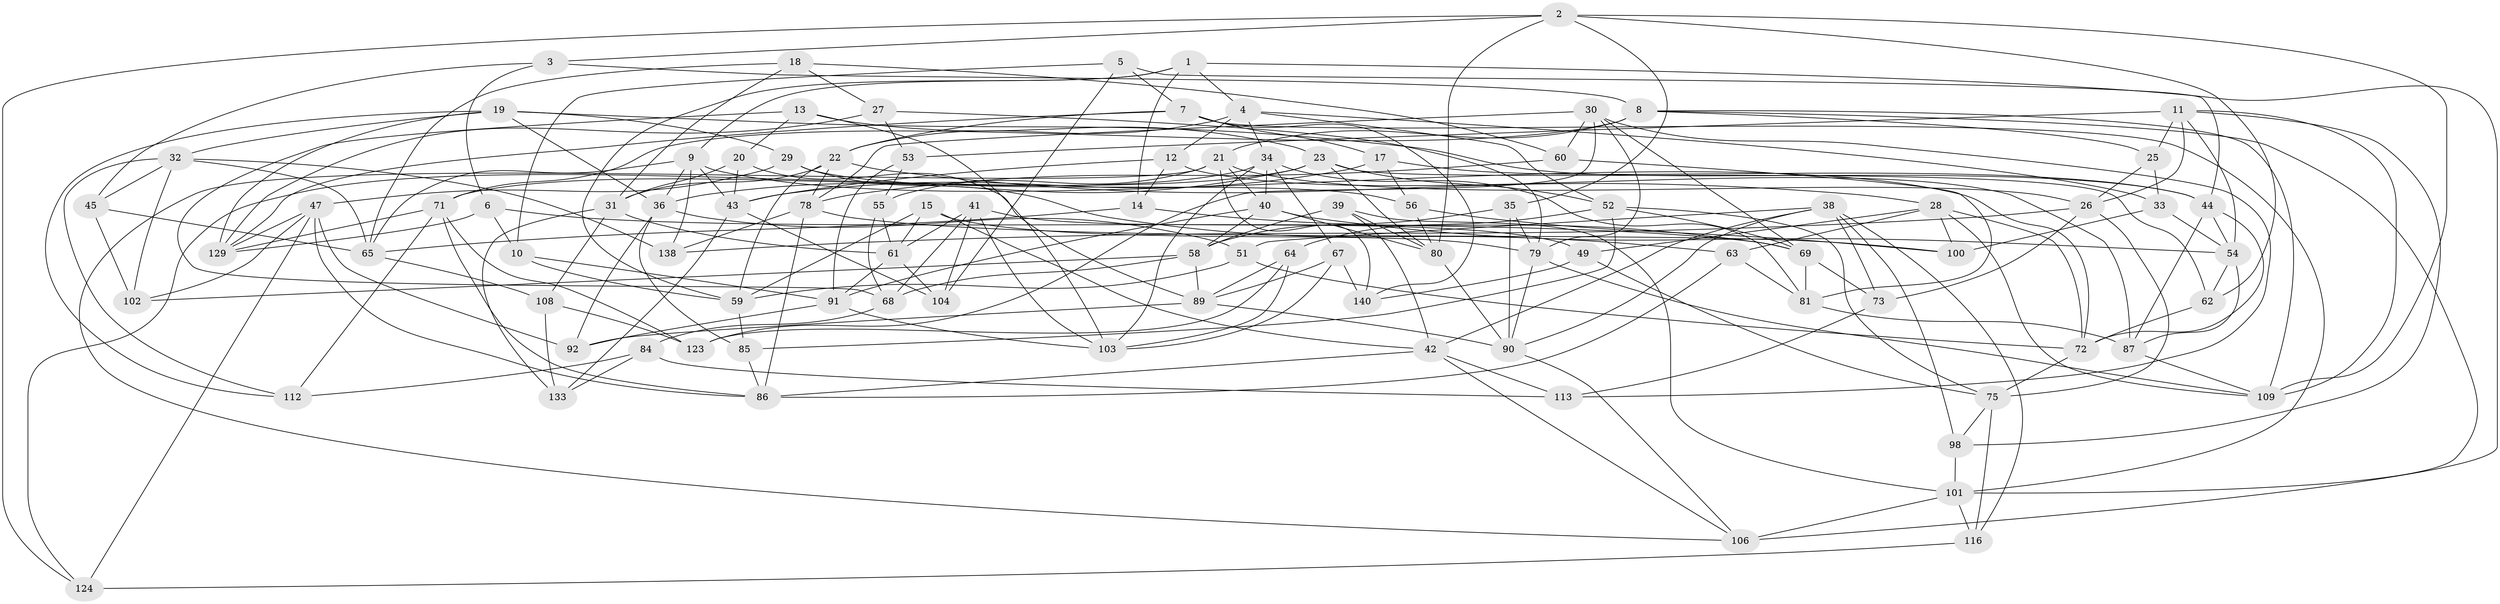 // original degree distribution, {4: 1.0}
// Generated by graph-tools (version 1.1) at 2025/42/03/06/25 10:42:24]
// undirected, 95 vertices, 237 edges
graph export_dot {
graph [start="1"]
  node [color=gray90,style=filled];
  1 [super="+16"];
  2 [super="+120"];
  3;
  4 [super="+88"];
  5;
  6;
  7 [super="+93"];
  8 [super="+66"];
  9 [super="+127"];
  10;
  11 [super="+119"];
  12;
  13;
  14;
  15;
  17;
  18;
  19 [super="+96"];
  20;
  21 [super="+24"];
  22 [super="+117"];
  23 [super="+95"];
  25;
  26 [super="+128"];
  27;
  28 [super="+134"];
  29;
  30 [super="+70"];
  31 [super="+76"];
  32 [super="+94"];
  33;
  34 [super="+37"];
  35;
  36 [super="+46"];
  38 [super="+82"];
  39;
  40 [super="+48"];
  41 [super="+50"];
  42 [super="+105"];
  43 [super="+57"];
  44 [super="+121"];
  45;
  47 [super="+126"];
  49;
  51;
  52 [super="+122"];
  53;
  54 [super="+115"];
  55;
  56;
  58 [super="+99"];
  59 [super="+111"];
  60;
  61 [super="+136"];
  62;
  63;
  64;
  65 [super="+132"];
  67;
  68 [super="+83"];
  69 [super="+74"];
  71 [super="+131"];
  72 [super="+97"];
  73;
  75 [super="+77"];
  78 [super="+142"];
  79 [super="+110"];
  80 [super="+130"];
  81 [super="+107"];
  84;
  85;
  86 [super="+137"];
  87 [super="+144"];
  89 [super="+135"];
  90 [super="+118"];
  91 [super="+114"];
  92;
  98;
  100;
  101 [super="+139"];
  102;
  103 [super="+125"];
  104;
  106 [super="+145"];
  108;
  109 [super="+141"];
  112;
  113;
  116;
  123;
  124;
  129 [super="+143"];
  133;
  138;
  140;
  1 -- 4;
  1 -- 14;
  1 -- 106 [weight=2];
  1 -- 9;
  1 -- 59;
  2 -- 3;
  2 -- 35;
  2 -- 80;
  2 -- 124;
  2 -- 62;
  2 -- 109;
  3 -- 45;
  3 -- 6;
  3 -- 8;
  4 -- 22;
  4 -- 12;
  4 -- 33;
  4 -- 34;
  4 -- 52;
  5 -- 10;
  5 -- 104;
  5 -- 7;
  5 -- 44;
  6 -- 69;
  6 -- 10;
  6 -- 129;
  7 -- 129;
  7 -- 17;
  7 -- 140;
  7 -- 101;
  7 -- 22;
  8 -- 25;
  8 -- 101;
  8 -- 71;
  8 -- 21;
  8 -- 109;
  9 -- 138;
  9 -- 36;
  9 -- 65;
  9 -- 72;
  9 -- 43;
  10 -- 59;
  10 -- 91;
  11 -- 54;
  11 -- 53;
  11 -- 25;
  11 -- 98;
  11 -- 26;
  11 -- 109;
  12 -- 43;
  12 -- 14;
  12 -- 87;
  13 -- 20;
  13 -- 68;
  13 -- 23;
  13 -- 103;
  14 -- 69;
  14 -- 65;
  15 -- 59;
  15 -- 79;
  15 -- 61;
  15 -- 42;
  17 -- 56;
  17 -- 44;
  17 -- 43;
  18 -- 60;
  18 -- 65;
  18 -- 27;
  18 -- 31;
  19 -- 29;
  19 -- 112;
  19 -- 32;
  19 -- 129;
  19 -- 36;
  19 -- 44;
  20 -- 31;
  20 -- 43;
  20 -- 89;
  21 -- 55;
  21 -- 26;
  21 -- 40;
  21 -- 140;
  21 -- 106;
  22 -- 59;
  22 -- 78;
  22 -- 28;
  22 -- 31;
  23 -- 124;
  23 -- 36;
  23 -- 62;
  23 -- 52;
  23 -- 80;
  25 -- 26;
  25 -- 33;
  26 -- 73;
  26 -- 75;
  26 -- 138;
  27 -- 129;
  27 -- 53;
  27 -- 79;
  28 -- 49;
  28 -- 63;
  28 -- 100;
  28 -- 109;
  28 -- 72;
  29 -- 63;
  29 -- 56;
  29 -- 47;
  30 -- 69;
  30 -- 78;
  30 -- 113;
  30 -- 123;
  30 -- 60;
  30 -- 79;
  31 -- 133;
  31 -- 108;
  31 -- 61;
  32 -- 138;
  32 -- 65;
  32 -- 112;
  32 -- 45;
  32 -- 102;
  33 -- 100;
  33 -- 54;
  34 -- 67;
  34 -- 40;
  34 -- 81;
  34 -- 103;
  34 -- 71;
  35 -- 58;
  35 -- 79;
  35 -- 90;
  36 -- 51;
  36 -- 85;
  36 -- 92;
  38 -- 42;
  38 -- 73;
  38 -- 98;
  38 -- 90;
  38 -- 51;
  38 -- 116;
  39 -- 80;
  39 -- 42;
  39 -- 58;
  39 -- 101;
  40 -- 91;
  40 -- 80;
  40 -- 54;
  40 -- 58;
  41 -- 103;
  41 -- 104;
  41 -- 68 [weight=2];
  41 -- 61;
  41 -- 49;
  42 -- 86;
  42 -- 113;
  42 -- 106;
  43 -- 133;
  43 -- 104;
  44 -- 72;
  44 -- 54;
  44 -- 87;
  45 -- 102;
  45 -- 65;
  47 -- 92;
  47 -- 86;
  47 -- 124;
  47 -- 102;
  47 -- 129;
  49 -- 140;
  49 -- 75;
  51 -- 72;
  51 -- 59;
  52 -- 85;
  52 -- 64;
  52 -- 75;
  52 -- 69;
  53 -- 91;
  53 -- 55;
  54 -- 62;
  54 -- 87;
  55 -- 61;
  55 -- 68;
  56 -- 100;
  56 -- 80;
  58 -- 102;
  58 -- 89;
  58 -- 68;
  59 -- 85;
  60 -- 78;
  60 -- 81;
  61 -- 104;
  61 -- 91;
  62 -- 72;
  63 -- 86;
  63 -- 81;
  64 -- 89;
  64 -- 103;
  64 -- 123;
  65 -- 108;
  67 -- 140;
  67 -- 89;
  67 -- 103;
  68 -- 84;
  69 -- 81;
  69 -- 73;
  71 -- 123;
  71 -- 112;
  71 -- 86;
  71 -- 129;
  72 -- 75;
  73 -- 113;
  75 -- 116;
  75 -- 98;
  78 -- 138;
  78 -- 100;
  78 -- 86;
  79 -- 109;
  79 -- 90;
  80 -- 90;
  81 -- 87 [weight=2];
  84 -- 133;
  84 -- 113;
  84 -- 112;
  85 -- 86;
  87 -- 109;
  89 -- 90;
  89 -- 92;
  90 -- 106;
  91 -- 92;
  91 -- 103;
  98 -- 101;
  101 -- 116;
  101 -- 106;
  108 -- 123;
  108 -- 133;
  116 -- 124;
}
